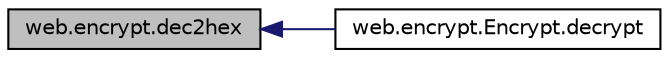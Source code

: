 digraph "web.encrypt.dec2hex"
{
  edge [fontname="Helvetica",fontsize="10",labelfontname="Helvetica",labelfontsize="10"];
  node [fontname="Helvetica",fontsize="10",shape=record];
  rankdir="LR";
  Node1 [label="web.encrypt.dec2hex",height=0.2,width=0.4,color="black", fillcolor="grey75", style="filled" fontcolor="black"];
  Node1 -> Node2 [dir="back",color="midnightblue",fontsize="10",style="solid"];
  Node2 [label="web.encrypt.Encrypt.decrypt",height=0.2,width=0.4,color="black", fillcolor="white", style="filled",URL="$classweb_1_1encrypt_1_1_encrypt.html#afcab4d2eea9fe8213086a46253e72316",tooltip="decrypt a string "];
}
